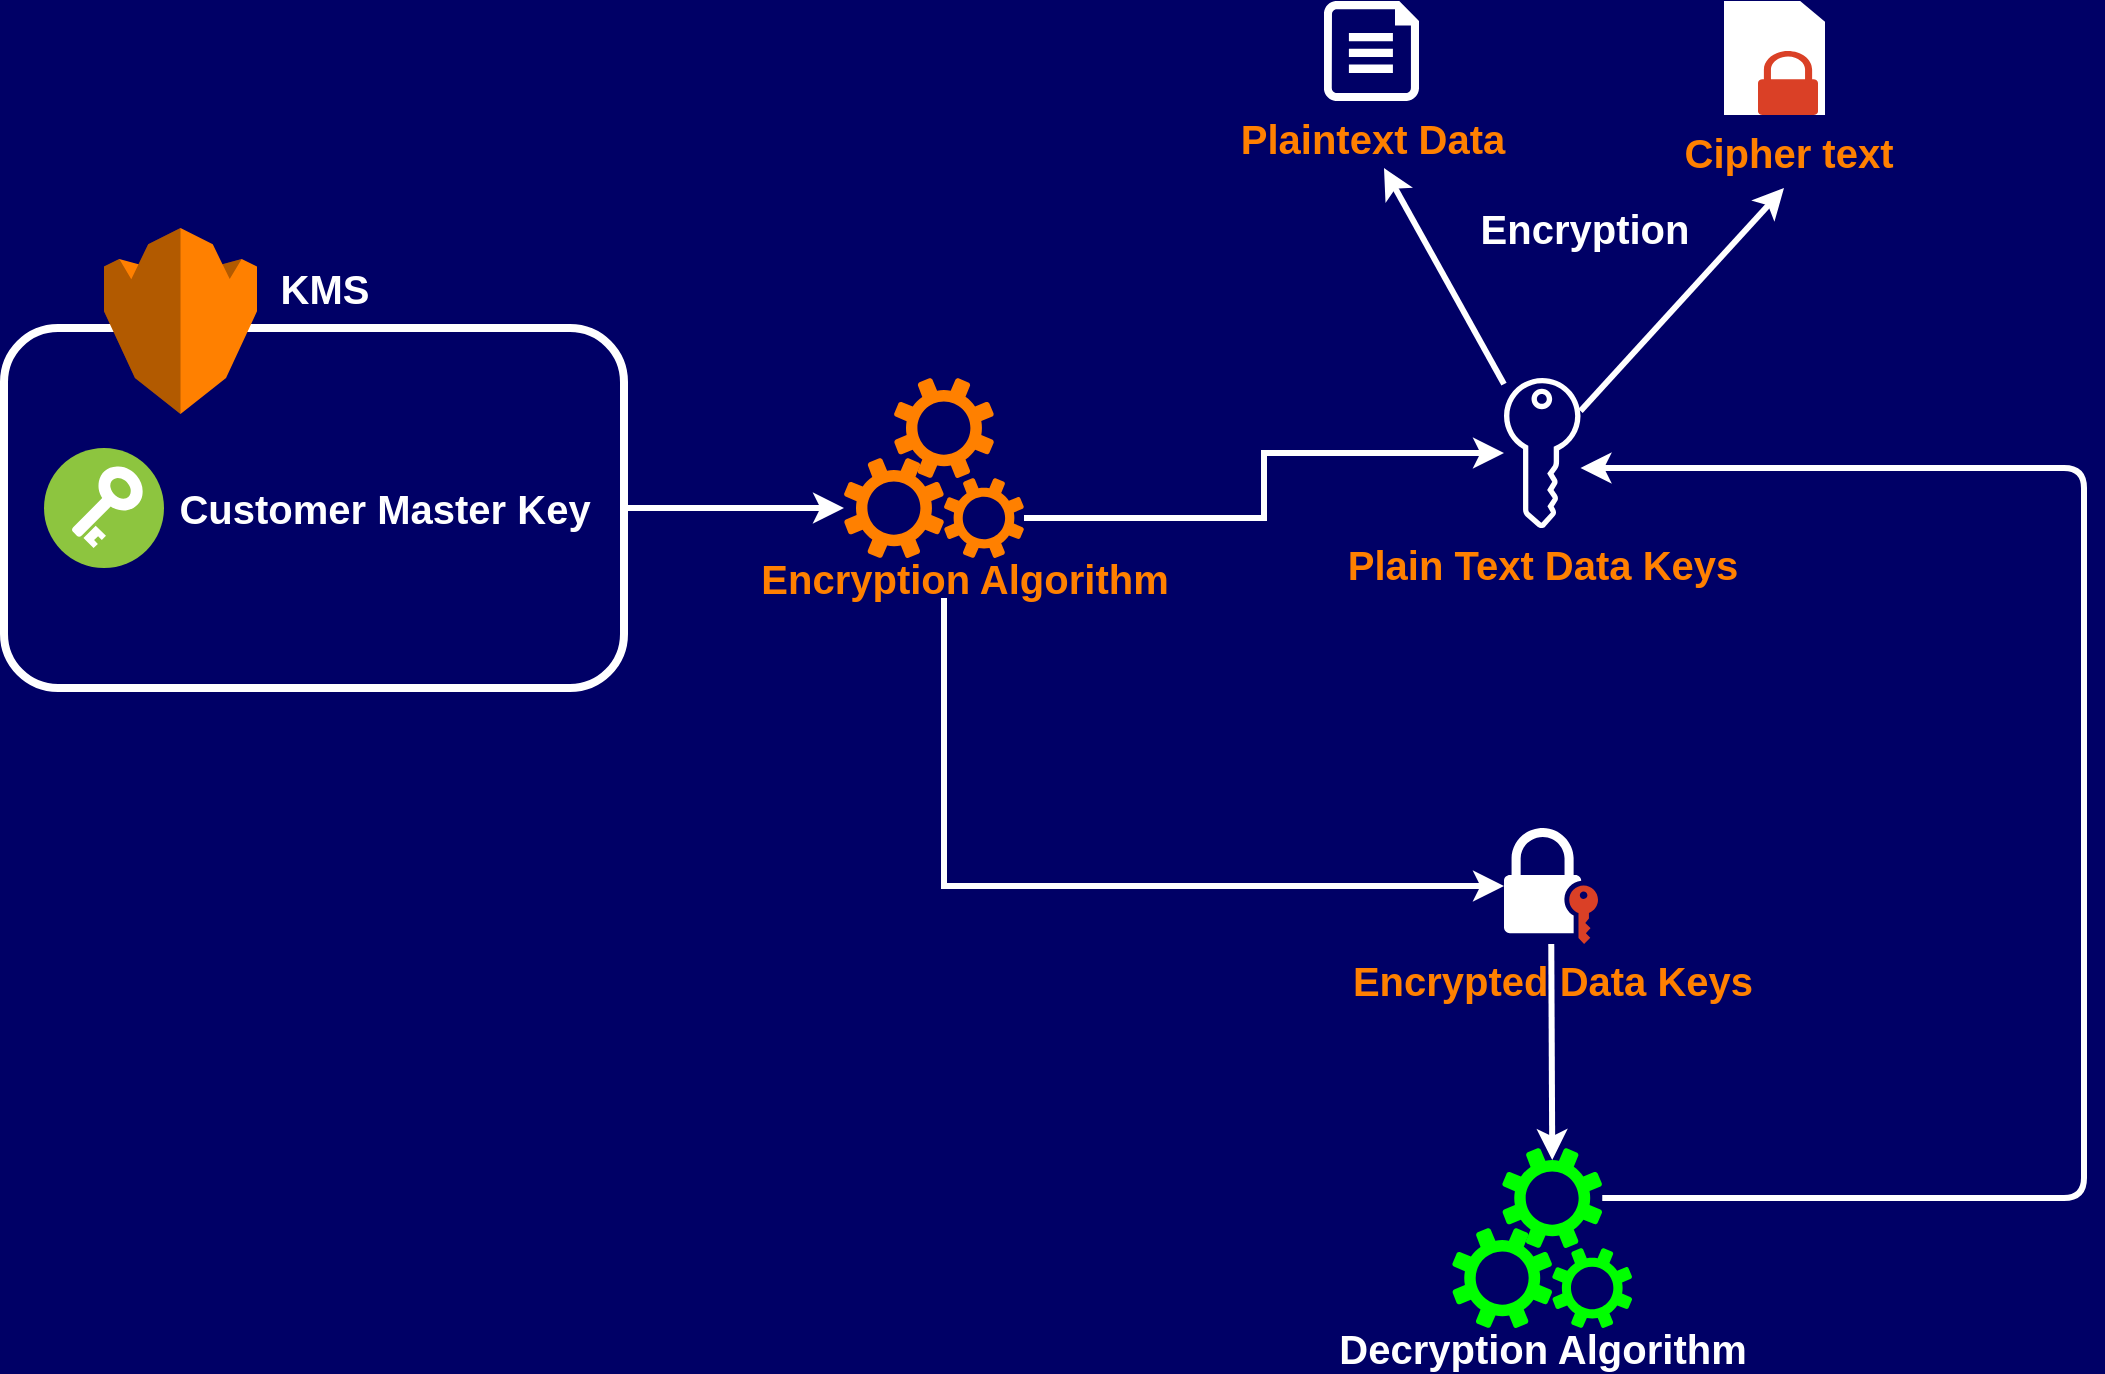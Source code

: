 <mxfile version="13.4.5" type="device"><diagram id="PpP3eMZkn87nMP2kCg2g" name="Page-1"><mxGraphModel dx="854" dy="496" grid="1" gridSize="10" guides="1" tooltips="1" connect="1" arrows="1" fold="1" page="1" pageScale="1" pageWidth="1169" pageHeight="827" background="#000066" math="0" shadow="0"><root><mxCell id="0"/><mxCell id="1" parent="0"/><mxCell id="-gDZ8J-0IT8RQTglgCT5-10" style="edgeStyle=orthogonalEdgeStyle;rounded=0;orthogonalLoop=1;jettySize=auto;html=1;strokeColor=#FFFFFF;strokeWidth=3;" edge="1" parent="1" source="-gDZ8J-0IT8RQTglgCT5-2" target="-gDZ8J-0IT8RQTglgCT5-7"><mxGeometry relative="1" as="geometry"/></mxCell><mxCell id="-gDZ8J-0IT8RQTglgCT5-2" value="" style="rounded=1;whiteSpace=wrap;html=1;fillColor=none;strokeColor=#FFFFFF;strokeWidth=4;" vertex="1" parent="1"><mxGeometry x="110" y="270" width="310" height="180" as="geometry"/></mxCell><mxCell id="-gDZ8J-0IT8RQTglgCT5-1" value="" style="outlineConnect=0;dashed=0;verticalLabelPosition=bottom;verticalAlign=top;align=center;html=1;shape=mxgraph.aws3.kms;gradientColor=none;fillColor=#FF8000;" vertex="1" parent="1"><mxGeometry x="160" y="220" width="76.5" height="93" as="geometry"/></mxCell><mxCell id="-gDZ8J-0IT8RQTglgCT5-3" value="" style="aspect=fixed;perimeter=ellipsePerimeter;html=1;align=center;shadow=0;dashed=0;fontColor=#4277BB;labelBackgroundColor=#ffffff;fontSize=12;spacingTop=3;image;image=img/lib/ibm/vpc/Key.svg;strokeColor=#FFFFFF;strokeWidth=4;fillColor=none;" vertex="1" parent="1"><mxGeometry x="130" y="330" width="60" height="60" as="geometry"/></mxCell><mxCell id="-gDZ8J-0IT8RQTglgCT5-4" value="&lt;font color=&quot;#ffffff&quot;&gt;&lt;span style=&quot;font-size: 20px&quot;&gt;&lt;b&gt;KMS&lt;/b&gt;&lt;/span&gt;&lt;/font&gt;" style="text;html=1;resizable=0;autosize=1;align=center;verticalAlign=middle;points=[];fillColor=none;strokeColor=none;rounded=0;" vertex="1" parent="1"><mxGeometry x="240" y="240" width="60" height="20" as="geometry"/></mxCell><mxCell id="-gDZ8J-0IT8RQTglgCT5-5" value="&lt;font color=&quot;#ffffff&quot;&gt;&lt;span style=&quot;font-size: 20px&quot;&gt;&lt;b&gt;Customer Master Key&lt;/b&gt;&lt;/span&gt;&lt;/font&gt;" style="text;html=1;resizable=0;autosize=1;align=center;verticalAlign=middle;points=[];fillColor=none;strokeColor=none;rounded=0;" vertex="1" parent="1"><mxGeometry x="190" y="350" width="220" height="20" as="geometry"/></mxCell><mxCell id="-gDZ8J-0IT8RQTglgCT5-14" style="edgeStyle=orthogonalEdgeStyle;rounded=0;orthogonalLoop=1;jettySize=auto;html=1;strokeColor=#FFFFFF;strokeWidth=3;" edge="1" parent="1" source="-gDZ8J-0IT8RQTglgCT5-6" target="-gDZ8J-0IT8RQTglgCT5-13"><mxGeometry relative="1" as="geometry"><Array as="points"><mxPoint x="580" y="549"/></Array></mxGeometry></mxCell><mxCell id="-gDZ8J-0IT8RQTglgCT5-6" value="&lt;span style=&quot;font-size: 20px&quot;&gt;&lt;font color=&quot;#ff8000&quot;&gt;&lt;b&gt;Encryption Algorithm&lt;/b&gt;&lt;/font&gt;&lt;/span&gt;" style="text;html=1;resizable=0;autosize=1;align=center;verticalAlign=middle;points=[];fillColor=none;strokeColor=none;rounded=0;" vertex="1" parent="1"><mxGeometry x="480" y="385" width="220" height="20" as="geometry"/></mxCell><mxCell id="-gDZ8J-0IT8RQTglgCT5-7" value="" style="aspect=fixed;pointerEvents=1;shadow=0;dashed=0;html=1;strokeColor=none;labelPosition=center;verticalLabelPosition=bottom;verticalAlign=top;align=center;shape=mxgraph.mscae.enterprise.settings;fillColor=#FF8000;" vertex="1" parent="1"><mxGeometry x="530" y="335" width="50" height="50" as="geometry"/></mxCell><mxCell id="-gDZ8J-0IT8RQTglgCT5-8" value="" style="aspect=fixed;pointerEvents=1;shadow=0;dashed=0;html=1;strokeColor=none;labelPosition=center;verticalLabelPosition=bottom;verticalAlign=top;align=center;shape=mxgraph.mscae.enterprise.settings;fillColor=#FF8000;" vertex="1" parent="1"><mxGeometry x="555" y="295" width="50" height="50" as="geometry"/></mxCell><mxCell id="-gDZ8J-0IT8RQTglgCT5-12" style="edgeStyle=orthogonalEdgeStyle;rounded=0;orthogonalLoop=1;jettySize=auto;html=1;strokeColor=#FFFFFF;strokeWidth=3;" edge="1" parent="1" source="-gDZ8J-0IT8RQTglgCT5-9" target="-gDZ8J-0IT8RQTglgCT5-11"><mxGeometry relative="1" as="geometry"/></mxCell><mxCell id="-gDZ8J-0IT8RQTglgCT5-9" value="" style="aspect=fixed;pointerEvents=1;shadow=0;dashed=0;html=1;strokeColor=none;labelPosition=center;verticalLabelPosition=bottom;verticalAlign=top;align=center;shape=mxgraph.mscae.enterprise.settings;fillColor=#FF8000;" vertex="1" parent="1"><mxGeometry x="580" y="345" width="40" height="40" as="geometry"/></mxCell><mxCell id="-gDZ8J-0IT8RQTglgCT5-21" style="edgeStyle=none;rounded=0;orthogonalLoop=1;jettySize=auto;html=1;strokeColor=#FFFFFF;strokeWidth=3;" edge="1" parent="1" source="-gDZ8J-0IT8RQTglgCT5-11"><mxGeometry relative="1" as="geometry"><mxPoint x="1000" y="200" as="targetPoint"/></mxGeometry></mxCell><mxCell id="-gDZ8J-0IT8RQTglgCT5-22" style="edgeStyle=none;rounded=0;orthogonalLoop=1;jettySize=auto;html=1;strokeColor=#FFFFFF;strokeWidth=3;" edge="1" parent="1" source="-gDZ8J-0IT8RQTglgCT5-11"><mxGeometry relative="1" as="geometry"><mxPoint x="800" y="190" as="targetPoint"/></mxGeometry></mxCell><mxCell id="-gDZ8J-0IT8RQTglgCT5-11" value="&lt;span style=&quot;font-size: 20px&quot;&gt;&lt;b&gt;&lt;font color=&quot;#ff8000&quot;&gt;Plain Text Data Keys&lt;/font&gt;&lt;/b&gt;&lt;/span&gt;" style="pointerEvents=1;shadow=0;dashed=0;html=1;strokeColor=none;aspect=fixed;labelPosition=center;verticalLabelPosition=bottom;verticalAlign=top;align=center;outlineConnect=0;shape=mxgraph.vvd.tenant_key;fillColor=#FFFFFF;" vertex="1" parent="1"><mxGeometry x="860" y="295" width="38.25" height="75" as="geometry"/></mxCell><mxCell id="-gDZ8J-0IT8RQTglgCT5-29" style="edgeStyle=none;rounded=0;orthogonalLoop=1;jettySize=auto;html=1;entryX=0.5;entryY=0.12;entryDx=0;entryDy=0;entryPerimeter=0;strokeColor=#FFFFFF;strokeWidth=3;" edge="1" parent="1" source="-gDZ8J-0IT8RQTglgCT5-13" target="-gDZ8J-0IT8RQTglgCT5-25"><mxGeometry relative="1" as="geometry"/></mxCell><mxCell id="-gDZ8J-0IT8RQTglgCT5-13" value="&lt;b&gt;&lt;font style=&quot;font-size: 20px&quot; color=&quot;#ff8000&quot;&gt;Encrypted Data Keys&lt;/font&gt;&lt;/b&gt;" style="pointerEvents=1;shadow=0;dashed=0;html=1;strokeColor=none;labelPosition=center;verticalLabelPosition=bottom;verticalAlign=top;outlineConnect=0;align=center;shape=mxgraph.office.security.lock_with_key_security_orange;fillColor=#FFFFFF;" vertex="1" parent="1"><mxGeometry x="860" y="520" width="47" height="58" as="geometry"/></mxCell><mxCell id="-gDZ8J-0IT8RQTglgCT5-15" value="&lt;font color=&quot;#ff8000&quot; style=&quot;font-size: 20px&quot;&gt;&lt;b&gt;Plaintext Data&lt;/b&gt;&lt;/font&gt;" style="verticalLabelPosition=bottom;html=1;verticalAlign=top;align=center;strokeColor=none;shape=mxgraph.azure.cloud_services_configuration_file;pointerEvents=1;fillColor=#FFFFFF;" vertex="1" parent="1"><mxGeometry x="770" y="106.5" width="47.5" height="50" as="geometry"/></mxCell><mxCell id="-gDZ8J-0IT8RQTglgCT5-16" value="" style="pointerEvents=1;shadow=0;dashed=0;html=1;strokeColor=none;labelPosition=center;verticalLabelPosition=bottom;verticalAlign=top;align=center;outlineConnect=0;shape=mxgraph.veeam2.file;fillColor=#FFFFFF;" vertex="1" parent="1"><mxGeometry x="970" y="106.5" width="50.5" height="57" as="geometry"/></mxCell><mxCell id="-gDZ8J-0IT8RQTglgCT5-17" value="&lt;font color=&quot;#ff8000&quot; size=&quot;1&quot;&gt;&lt;b style=&quot;font-size: 20px&quot;&gt;Cipher text&lt;/b&gt;&lt;/font&gt;" style="pointerEvents=1;shadow=0;dashed=0;html=1;strokeColor=none;labelPosition=center;verticalLabelPosition=bottom;verticalAlign=top;outlineConnect=0;align=center;shape=mxgraph.office.security.lock_protected;fillColor=#DA4026;" vertex="1" parent="1"><mxGeometry x="987" y="131.5" width="30" height="32" as="geometry"/></mxCell><mxCell id="-gDZ8J-0IT8RQTglgCT5-23" value="&lt;font color=&quot;#ffffff&quot;&gt;&lt;span style=&quot;font-size: 20px&quot;&gt;&lt;b&gt;Encryption&lt;/b&gt;&lt;/span&gt;&lt;/font&gt;" style="text;html=1;resizable=0;autosize=1;align=center;verticalAlign=middle;points=[];fillColor=none;strokeColor=none;rounded=0;" vertex="1" parent="1"><mxGeometry x="840" y="210" width="120" height="20" as="geometry"/></mxCell><mxCell id="-gDZ8J-0IT8RQTglgCT5-28" value="" style="group" vertex="1" connectable="0" parent="1"><mxGeometry x="834.13" y="680" width="155" height="110" as="geometry"/></mxCell><mxCell id="-gDZ8J-0IT8RQTglgCT5-24" value="" style="aspect=fixed;pointerEvents=1;shadow=0;dashed=0;html=1;strokeColor=none;labelPosition=center;verticalLabelPosition=bottom;verticalAlign=top;align=center;shape=mxgraph.mscae.enterprise.settings;fillColor=#00FF00;" vertex="1" parent="-gDZ8J-0IT8RQTglgCT5-28"><mxGeometry y="40" width="50" height="50" as="geometry"/></mxCell><mxCell id="-gDZ8J-0IT8RQTglgCT5-25" value="" style="aspect=fixed;pointerEvents=1;shadow=0;dashed=0;html=1;strokeColor=none;labelPosition=center;verticalLabelPosition=bottom;verticalAlign=top;align=center;shape=mxgraph.mscae.enterprise.settings;fillColor=#00FF00;" vertex="1" parent="-gDZ8J-0IT8RQTglgCT5-28"><mxGeometry x="25" width="50" height="50" as="geometry"/></mxCell><mxCell id="-gDZ8J-0IT8RQTglgCT5-26" value="" style="aspect=fixed;pointerEvents=1;shadow=0;dashed=0;html=1;strokeColor=none;labelPosition=center;verticalLabelPosition=bottom;verticalAlign=top;align=center;shape=mxgraph.mscae.enterprise.settings;fillColor=#00FF00;" vertex="1" parent="-gDZ8J-0IT8RQTglgCT5-28"><mxGeometry x="50" y="50" width="40" height="40" as="geometry"/></mxCell><mxCell id="-gDZ8J-0IT8RQTglgCT5-30" value="&lt;font color=&quot;#ffffff&quot;&gt;&lt;span style=&quot;font-size: 20px&quot;&gt;&lt;b&gt;Decryption Algorithm&lt;/b&gt;&lt;/span&gt;&lt;/font&gt;" style="text;html=1;resizable=0;autosize=1;align=center;verticalAlign=middle;points=[];fillColor=none;strokeColor=none;rounded=0;" vertex="1" parent="-gDZ8J-0IT8RQTglgCT5-28"><mxGeometry x="-65" y="90" width="220" height="20" as="geometry"/></mxCell><mxCell id="-gDZ8J-0IT8RQTglgCT5-31" style="edgeStyle=orthogonalEdgeStyle;rounded=1;orthogonalLoop=1;jettySize=auto;html=1;strokeColor=#FFFFFF;strokeWidth=3;" edge="1" parent="1" source="-gDZ8J-0IT8RQTglgCT5-25" target="-gDZ8J-0IT8RQTglgCT5-11"><mxGeometry relative="1" as="geometry"><mxPoint x="1130" y="340" as="targetPoint"/><Array as="points"><mxPoint x="1150" y="705"/><mxPoint x="1150" y="340"/></Array></mxGeometry></mxCell></root></mxGraphModel></diagram></mxfile>